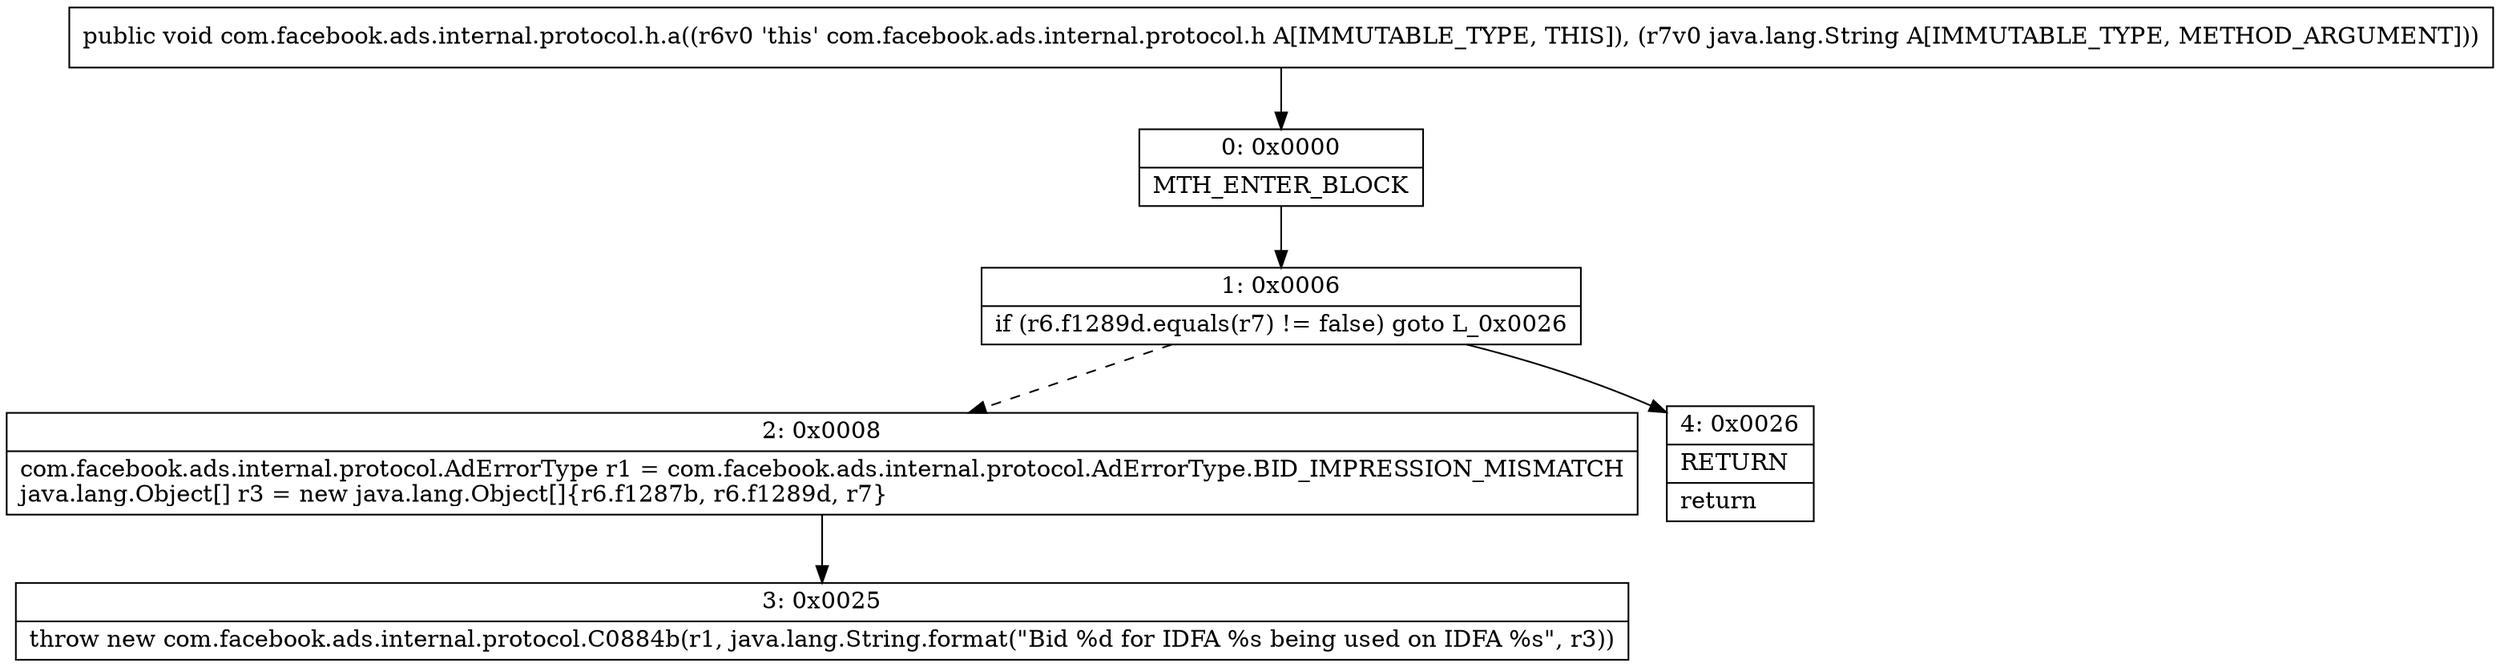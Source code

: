 digraph "CFG forcom.facebook.ads.internal.protocol.h.a(Ljava\/lang\/String;)V" {
Node_0 [shape=record,label="{0\:\ 0x0000|MTH_ENTER_BLOCK\l}"];
Node_1 [shape=record,label="{1\:\ 0x0006|if (r6.f1289d.equals(r7) != false) goto L_0x0026\l}"];
Node_2 [shape=record,label="{2\:\ 0x0008|com.facebook.ads.internal.protocol.AdErrorType r1 = com.facebook.ads.internal.protocol.AdErrorType.BID_IMPRESSION_MISMATCH\ljava.lang.Object[] r3 = new java.lang.Object[]\{r6.f1287b, r6.f1289d, r7\}\l}"];
Node_3 [shape=record,label="{3\:\ 0x0025|throw new com.facebook.ads.internal.protocol.C0884b(r1, java.lang.String.format(\"Bid %d for IDFA %s being used on IDFA %s\", r3))\l}"];
Node_4 [shape=record,label="{4\:\ 0x0026|RETURN\l|return\l}"];
MethodNode[shape=record,label="{public void com.facebook.ads.internal.protocol.h.a((r6v0 'this' com.facebook.ads.internal.protocol.h A[IMMUTABLE_TYPE, THIS]), (r7v0 java.lang.String A[IMMUTABLE_TYPE, METHOD_ARGUMENT])) }"];
MethodNode -> Node_0;
Node_0 -> Node_1;
Node_1 -> Node_2[style=dashed];
Node_1 -> Node_4;
Node_2 -> Node_3;
}

